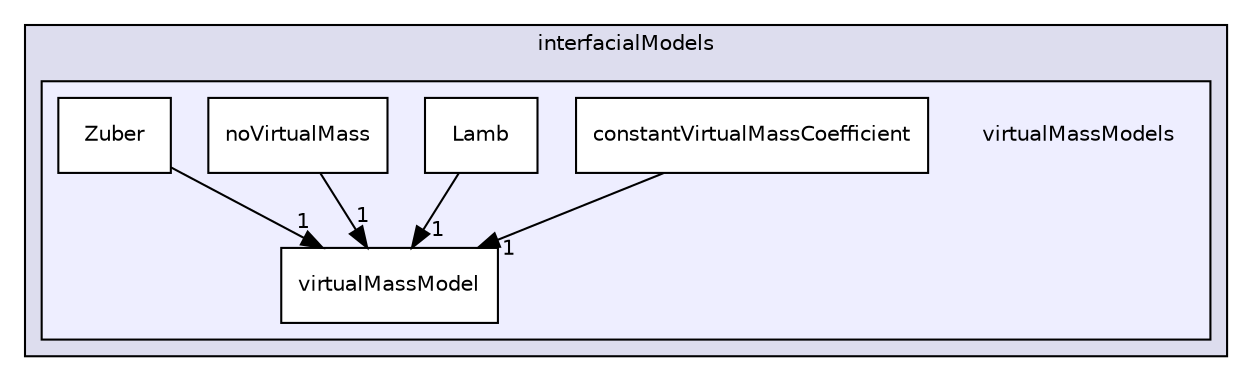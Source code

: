 digraph "virtualMassModels" {
  bgcolor=transparent;
  compound=true
  node [ fontsize="10", fontname="Helvetica"];
  edge [ labelfontsize="10", labelfontname="Helvetica"];
  subgraph clusterdir_a67881d67603c1140e6c8a3150cfe24f {
    graph [ bgcolor="#ddddee", pencolor="black", label="interfacialModels" fontname="Helvetica", fontsize="10", URL="dir_a67881d67603c1140e6c8a3150cfe24f.html"]
  subgraph clusterdir_67633925abda52132b1de32dfb52dccd {
    graph [ bgcolor="#eeeeff", pencolor="black", label="" URL="dir_67633925abda52132b1de32dfb52dccd.html"];
    dir_67633925abda52132b1de32dfb52dccd [shape=plaintext label="virtualMassModels"];
    dir_c265bdf716b6d0e7dec0e129d7838fda [shape=box label="constantVirtualMassCoefficient" color="black" fillcolor="white" style="filled" URL="dir_c265bdf716b6d0e7dec0e129d7838fda.html"];
    dir_14da37c10f0eb0351f9d543571ce18af [shape=box label="Lamb" color="black" fillcolor="white" style="filled" URL="dir_14da37c10f0eb0351f9d543571ce18af.html"];
    dir_b71bccbf15aae6d3e9b21bbdbe2e8be4 [shape=box label="noVirtualMass" color="black" fillcolor="white" style="filled" URL="dir_b71bccbf15aae6d3e9b21bbdbe2e8be4.html"];
    dir_82372d258176b921c12c1576275e49ce [shape=box label="virtualMassModel" color="black" fillcolor="white" style="filled" URL="dir_82372d258176b921c12c1576275e49ce.html"];
    dir_4d5c82a41c30225042e8e4475af50b5e [shape=box label="Zuber" color="black" fillcolor="white" style="filled" URL="dir_4d5c82a41c30225042e8e4475af50b5e.html"];
  }
  }
  dir_14da37c10f0eb0351f9d543571ce18af->dir_82372d258176b921c12c1576275e49ce [headlabel="1", labeldistance=1.5 headhref="dir_000118_000152.html"];
  dir_b71bccbf15aae6d3e9b21bbdbe2e8be4->dir_82372d258176b921c12c1576275e49ce [headlabel="1", labeldistance=1.5 headhref="dir_000169_000152.html"];
  dir_c265bdf716b6d0e7dec0e129d7838fda->dir_82372d258176b921c12c1576275e49ce [headlabel="1", labeldistance=1.5 headhref="dir_000055_000152.html"];
  dir_4d5c82a41c30225042e8e4475af50b5e->dir_82372d258176b921c12c1576275e49ce [headlabel="1", labeldistance=1.5 headhref="dir_000217_000152.html"];
}
